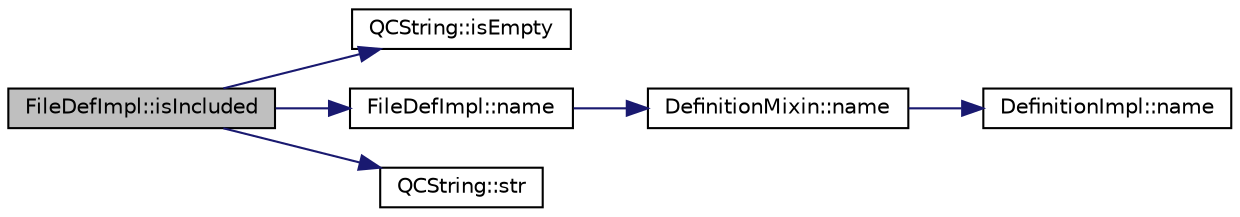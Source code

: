 digraph "FileDefImpl::isIncluded"
{
 // LATEX_PDF_SIZE
  edge [fontname="Helvetica",fontsize="10",labelfontname="Helvetica",labelfontsize="10"];
  node [fontname="Helvetica",fontsize="10",shape=record];
  rankdir="LR";
  Node1 [label="FileDefImpl::isIncluded",height=0.2,width=0.4,color="black", fillcolor="grey75", style="filled", fontcolor="black",tooltip=" "];
  Node1 -> Node2 [color="midnightblue",fontsize="10",style="solid",fontname="Helvetica"];
  Node2 [label="QCString::isEmpty",height=0.2,width=0.4,color="black", fillcolor="white", style="filled",URL="$classQCString.html#a621c4090d69ad7d05ef8e5234376c3d8",tooltip=" "];
  Node1 -> Node3 [color="midnightblue",fontsize="10",style="solid",fontname="Helvetica"];
  Node3 [label="FileDefImpl::name",height=0.2,width=0.4,color="black", fillcolor="white", style="filled",URL="$classFileDefImpl.html#af09750b8bb362bd1a5c4be32991ee20b",tooltip=" "];
  Node3 -> Node4 [color="midnightblue",fontsize="10",style="solid",fontname="Helvetica"];
  Node4 [label="DefinitionMixin::name",height=0.2,width=0.4,color="black", fillcolor="white", style="filled",URL="$classDefinitionMixin.html#a03a95195d1616701c67a11d38b2b22bf",tooltip=" "];
  Node4 -> Node5 [color="midnightblue",fontsize="10",style="solid",fontname="Helvetica"];
  Node5 [label="DefinitionImpl::name",height=0.2,width=0.4,color="black", fillcolor="white", style="filled",URL="$classDefinitionImpl.html#a74ef9c81f02bb1ffaf62ba31239750c4",tooltip=" "];
  Node1 -> Node6 [color="midnightblue",fontsize="10",style="solid",fontname="Helvetica"];
  Node6 [label="QCString::str",height=0.2,width=0.4,color="black", fillcolor="white", style="filled",URL="$classQCString.html#a9824b07232eea418ab3b3e7dc3178eec",tooltip=" "];
}
